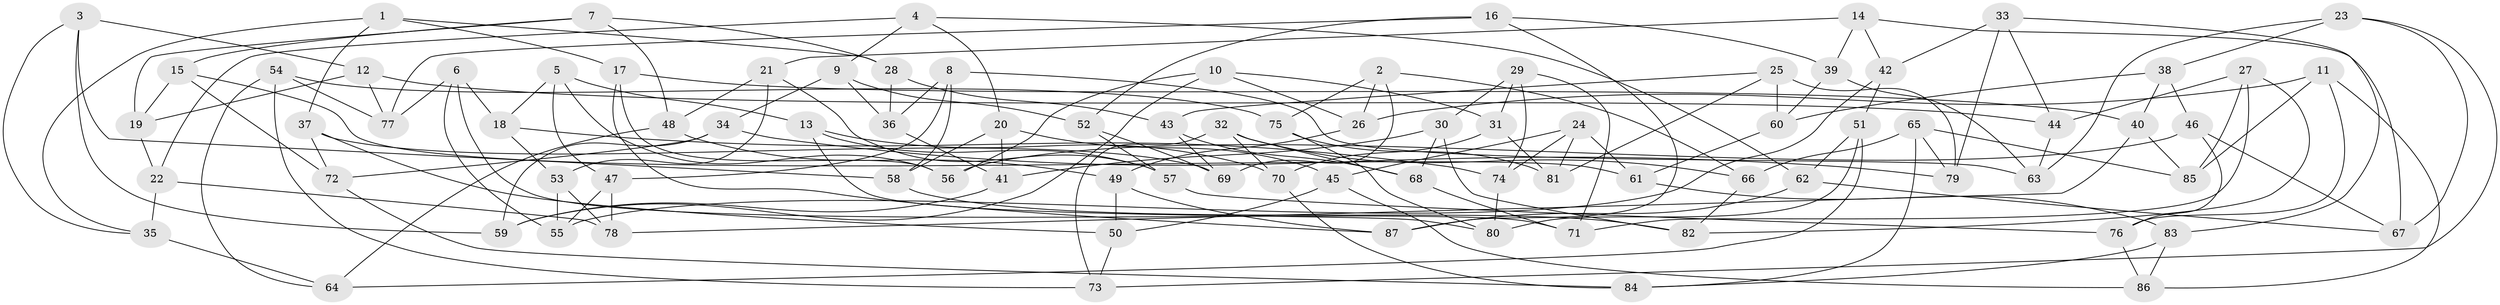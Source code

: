 // Generated by graph-tools (version 1.1) at 2025/38/03/09/25 02:38:09]
// undirected, 87 vertices, 174 edges
graph export_dot {
graph [start="1"]
  node [color=gray90,style=filled];
  1;
  2;
  3;
  4;
  5;
  6;
  7;
  8;
  9;
  10;
  11;
  12;
  13;
  14;
  15;
  16;
  17;
  18;
  19;
  20;
  21;
  22;
  23;
  24;
  25;
  26;
  27;
  28;
  29;
  30;
  31;
  32;
  33;
  34;
  35;
  36;
  37;
  38;
  39;
  40;
  41;
  42;
  43;
  44;
  45;
  46;
  47;
  48;
  49;
  50;
  51;
  52;
  53;
  54;
  55;
  56;
  57;
  58;
  59;
  60;
  61;
  62;
  63;
  64;
  65;
  66;
  67;
  68;
  69;
  70;
  71;
  72;
  73;
  74;
  75;
  76;
  77;
  78;
  79;
  80;
  81;
  82;
  83;
  84;
  85;
  86;
  87;
  1 -- 28;
  1 -- 35;
  1 -- 37;
  1 -- 17;
  2 -- 69;
  2 -- 66;
  2 -- 26;
  2 -- 75;
  3 -- 12;
  3 -- 35;
  3 -- 59;
  3 -- 58;
  4 -- 22;
  4 -- 20;
  4 -- 9;
  4 -- 62;
  5 -- 18;
  5 -- 13;
  5 -- 47;
  5 -- 56;
  6 -- 71;
  6 -- 18;
  6 -- 77;
  6 -- 55;
  7 -- 48;
  7 -- 19;
  7 -- 28;
  7 -- 15;
  8 -- 47;
  8 -- 36;
  8 -- 58;
  8 -- 63;
  9 -- 36;
  9 -- 34;
  9 -- 52;
  10 -- 56;
  10 -- 31;
  10 -- 59;
  10 -- 26;
  11 -- 85;
  11 -- 86;
  11 -- 76;
  11 -- 26;
  12 -- 77;
  12 -- 19;
  12 -- 44;
  13 -- 57;
  13 -- 80;
  13 -- 70;
  14 -- 39;
  14 -- 67;
  14 -- 42;
  14 -- 21;
  15 -- 61;
  15 -- 72;
  15 -- 19;
  16 -- 77;
  16 -- 39;
  16 -- 87;
  16 -- 52;
  17 -- 40;
  17 -- 87;
  17 -- 56;
  18 -- 74;
  18 -- 53;
  19 -- 22;
  20 -- 41;
  20 -- 45;
  20 -- 58;
  21 -- 53;
  21 -- 48;
  21 -- 57;
  22 -- 35;
  22 -- 78;
  23 -- 63;
  23 -- 38;
  23 -- 73;
  23 -- 67;
  24 -- 81;
  24 -- 61;
  24 -- 74;
  24 -- 45;
  25 -- 79;
  25 -- 43;
  25 -- 81;
  25 -- 60;
  26 -- 49;
  27 -- 82;
  27 -- 44;
  27 -- 71;
  27 -- 85;
  28 -- 43;
  28 -- 36;
  29 -- 74;
  29 -- 31;
  29 -- 71;
  29 -- 30;
  30 -- 68;
  30 -- 41;
  30 -- 82;
  31 -- 81;
  31 -- 70;
  32 -- 70;
  32 -- 73;
  32 -- 68;
  32 -- 66;
  33 -- 42;
  33 -- 83;
  33 -- 79;
  33 -- 44;
  34 -- 59;
  34 -- 72;
  34 -- 79;
  35 -- 64;
  36 -- 41;
  37 -- 50;
  37 -- 69;
  37 -- 72;
  38 -- 40;
  38 -- 46;
  38 -- 60;
  39 -- 60;
  39 -- 63;
  40 -- 85;
  40 -- 78;
  41 -- 59;
  42 -- 51;
  42 -- 55;
  43 -- 69;
  43 -- 68;
  44 -- 63;
  45 -- 86;
  45 -- 50;
  46 -- 67;
  46 -- 76;
  46 -- 56;
  47 -- 78;
  47 -- 55;
  48 -- 49;
  48 -- 64;
  49 -- 50;
  49 -- 87;
  50 -- 73;
  51 -- 64;
  51 -- 62;
  51 -- 80;
  52 -- 69;
  52 -- 57;
  53 -- 78;
  53 -- 55;
  54 -- 75;
  54 -- 77;
  54 -- 64;
  54 -- 73;
  57 -- 76;
  58 -- 82;
  60 -- 61;
  61 -- 83;
  62 -- 67;
  62 -- 87;
  65 -- 85;
  65 -- 66;
  65 -- 84;
  65 -- 79;
  66 -- 82;
  68 -- 71;
  70 -- 84;
  72 -- 84;
  74 -- 80;
  75 -- 80;
  75 -- 81;
  76 -- 86;
  83 -- 86;
  83 -- 84;
}
